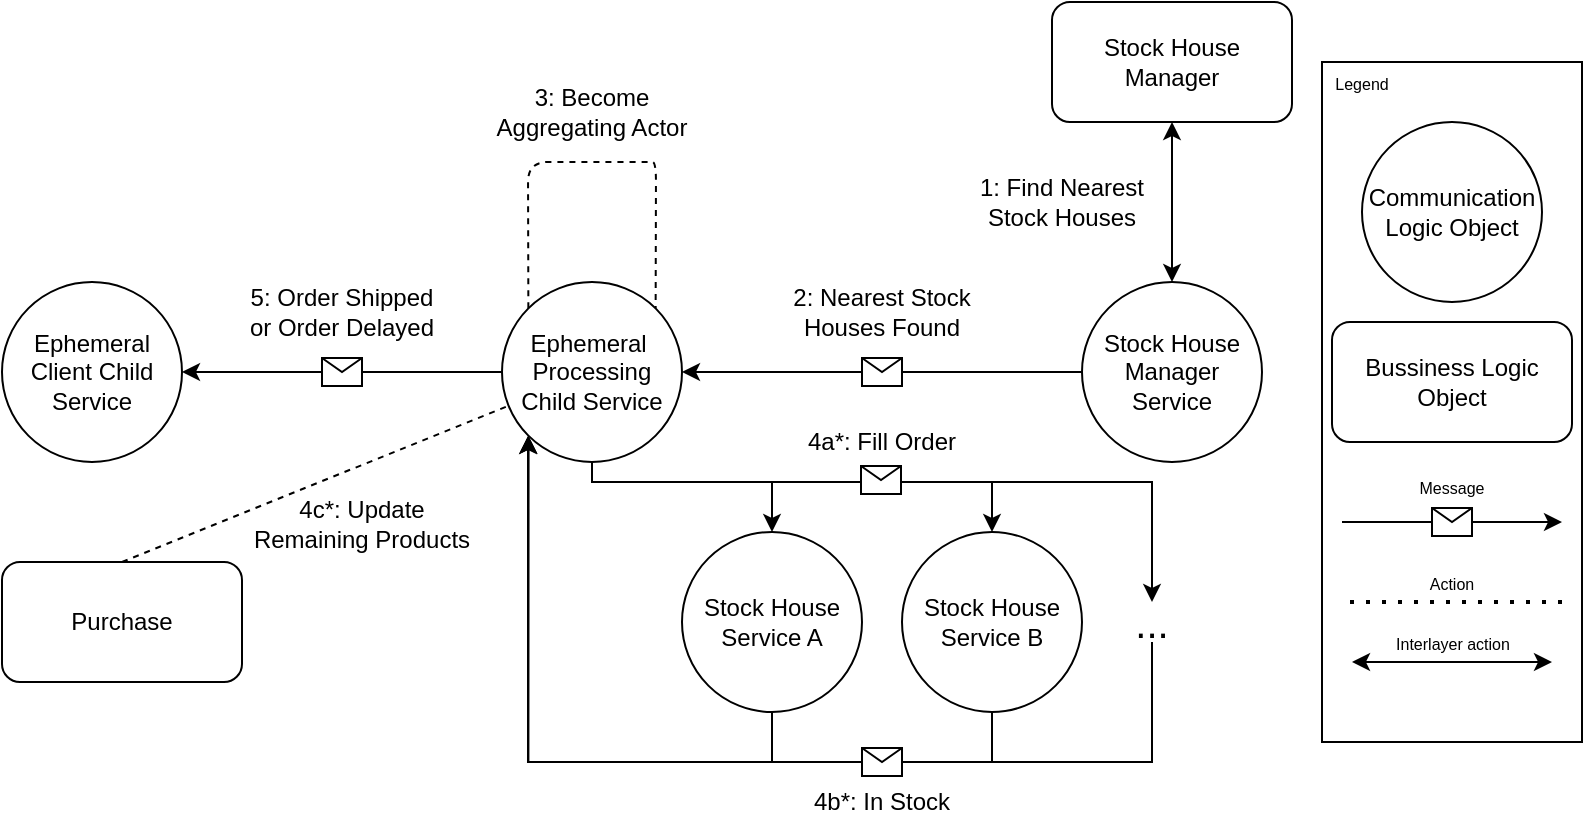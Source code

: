 <mxfile version="14.9.6" type="device"><diagram id="OUGzivBsXJu2f_ANEYC2" name="Page-1"><mxGraphModel dx="818" dy="488" grid="1" gridSize="10" guides="1" tooltips="1" connect="1" arrows="1" fold="1" page="1" pageScale="1" pageWidth="827" pageHeight="1169" math="0" shadow="0"><root><mxCell id="0"/><mxCell id="1" parent="0"/><mxCell id="-a-L-5x7pQr9l684SwNP-2" value="Ephemeral&lt;br&gt;Client Child Service" style="ellipse;whiteSpace=wrap;html=1;aspect=fixed;" parent="1" vertex="1"><mxGeometry x="140" y="200" width="90" height="90" as="geometry"/></mxCell><mxCell id="-a-L-5x7pQr9l684SwNP-12" value="Purchase" style="rounded=1;whiteSpace=wrap;html=1;" parent="1" vertex="1"><mxGeometry x="140" y="340" width="120" height="60" as="geometry"/></mxCell><mxCell id="qI22moWaNfvNnWK9b0CX-18" style="edgeStyle=orthogonalEdgeStyle;rounded=0;orthogonalLoop=1;jettySize=auto;html=1;entryX=0.5;entryY=0;entryDx=0;entryDy=0;" edge="1" parent="1" source="-a-L-5x7pQr9l684SwNP-23" target="qI22moWaNfvNnWK9b0CX-14"><mxGeometry relative="1" as="geometry"><Array as="points"><mxPoint x="435" y="300"/><mxPoint x="715" y="300"/></Array></mxGeometry></mxCell><mxCell id="qI22moWaNfvNnWK9b0CX-20" style="edgeStyle=orthogonalEdgeStyle;rounded=0;orthogonalLoop=1;jettySize=auto;html=1;entryX=0.5;entryY=0;entryDx=0;entryDy=0;" edge="1" parent="1" source="-a-L-5x7pQr9l684SwNP-23" target="qI22moWaNfvNnWK9b0CX-13"><mxGeometry relative="1" as="geometry"><Array as="points"><mxPoint x="435" y="300"/><mxPoint x="525" y="300"/></Array></mxGeometry></mxCell><mxCell id="-a-L-5x7pQr9l684SwNP-23" value="Ephemeral&amp;nbsp;&lt;br&gt;Processing&lt;br&gt;Child Service" style="ellipse;whiteSpace=wrap;html=1;aspect=fixed;" parent="1" vertex="1"><mxGeometry x="390" y="200" width="90" height="90" as="geometry"/></mxCell><mxCell id="-a-L-5x7pQr9l684SwNP-26" value="Stock House Manager Service" style="ellipse;whiteSpace=wrap;html=1;aspect=fixed;" parent="1" vertex="1"><mxGeometry x="680" y="200" width="90" height="90" as="geometry"/></mxCell><mxCell id="-a-L-5x7pQr9l684SwNP-32" value="" style="rounded=0;whiteSpace=wrap;html=1;" parent="1" vertex="1"><mxGeometry x="800" y="90" width="130" height="340" as="geometry"/></mxCell><mxCell id="-a-L-5x7pQr9l684SwNP-33" value="&lt;font style=&quot;font-size: 8px&quot;&gt;Legend&lt;/font&gt;" style="text;html=1;strokeColor=none;fillColor=none;align=center;verticalAlign=middle;whiteSpace=wrap;rounded=0;" parent="1" vertex="1"><mxGeometry x="800" y="90" width="40" height="20" as="geometry"/></mxCell><mxCell id="-a-L-5x7pQr9l684SwNP-34" style="edgeStyle=elbowEdgeStyle;rounded=0;orthogonalLoop=1;jettySize=auto;elbow=vertical;html=1;exitX=0.75;exitY=1;exitDx=0;exitDy=0;" parent="1" source="-a-L-5x7pQr9l684SwNP-33" target="-a-L-5x7pQr9l684SwNP-33" edge="1"><mxGeometry relative="1" as="geometry"/></mxCell><mxCell id="-a-L-5x7pQr9l684SwNP-35" value="Communication Logic Object" style="ellipse;whiteSpace=wrap;html=1;aspect=fixed;" parent="1" vertex="1"><mxGeometry x="820" y="120" width="90" height="90" as="geometry"/></mxCell><mxCell id="-a-L-5x7pQr9l684SwNP-36" value="Bussiness Logic Object" style="rounded=1;whiteSpace=wrap;html=1;" parent="1" vertex="1"><mxGeometry x="805" y="220" width="120" height="60" as="geometry"/></mxCell><mxCell id="-a-L-5x7pQr9l684SwNP-38" value="" style="endArrow=classic;html=1;" parent="1" edge="1"><mxGeometry relative="1" as="geometry"><mxPoint x="810" y="320" as="sourcePoint"/><mxPoint x="920" y="320" as="targetPoint"/></mxGeometry></mxCell><mxCell id="-a-L-5x7pQr9l684SwNP-39" value="" style="shape=message;html=1;outlineConnect=0;" parent="-a-L-5x7pQr9l684SwNP-38" vertex="1"><mxGeometry width="20" height="14" relative="1" as="geometry"><mxPoint x="-10" y="-7" as="offset"/></mxGeometry></mxCell><mxCell id="-a-L-5x7pQr9l684SwNP-41" value="&lt;font style=&quot;font-size: 8px&quot;&gt;Message&lt;/font&gt;" style="text;html=1;strokeColor=none;fillColor=none;align=center;verticalAlign=middle;whiteSpace=wrap;rounded=0;" parent="1" vertex="1"><mxGeometry x="845" y="291.5" width="40" height="20" as="geometry"/></mxCell><mxCell id="-a-L-5x7pQr9l684SwNP-42" value="" style="endArrow=none;dashed=1;html=1;dashPattern=1 3;strokeWidth=2;entryX=0.5;entryY=1;entryDx=0;entryDy=0;" parent="1" edge="1"><mxGeometry width="50" height="50" relative="1" as="geometry"><mxPoint x="920" y="360" as="sourcePoint"/><mxPoint x="810" y="360.0" as="targetPoint"/></mxGeometry></mxCell><mxCell id="-a-L-5x7pQr9l684SwNP-43" value="&lt;font style=&quot;font-size: 8px&quot;&gt;Action&lt;/font&gt;" style="text;html=1;strokeColor=none;fillColor=none;align=center;verticalAlign=middle;whiteSpace=wrap;rounded=0;" parent="1" vertex="1"><mxGeometry x="845" y="340" width="40" height="20" as="geometry"/></mxCell><mxCell id="-a-L-5x7pQr9l684SwNP-45" value="" style="endArrow=classic;startArrow=classic;html=1;exitX=0.5;exitY=0;exitDx=0;exitDy=0;" parent="1" edge="1"><mxGeometry width="50" height="50" relative="1" as="geometry"><mxPoint x="815" y="390.0" as="sourcePoint"/><mxPoint x="915" y="390" as="targetPoint"/></mxGeometry></mxCell><mxCell id="-a-L-5x7pQr9l684SwNP-46" value="&lt;font style=&quot;font-size: 8px&quot;&gt;Interlayer action&lt;/font&gt;" style="text;html=1;strokeColor=none;fillColor=none;align=center;verticalAlign=middle;whiteSpace=wrap;rounded=0;" parent="1" vertex="1"><mxGeometry x="827.5" y="370" width="75" height="20" as="geometry"/></mxCell><mxCell id="qI22moWaNfvNnWK9b0CX-1" value="Stock House Manager" style="rounded=1;whiteSpace=wrap;html=1;" vertex="1" parent="1"><mxGeometry x="665" y="60" width="120" height="60" as="geometry"/></mxCell><mxCell id="qI22moWaNfvNnWK9b0CX-2" value="" style="endArrow=classic;startArrow=classic;html=1;exitX=0.5;exitY=0;exitDx=0;exitDy=0;entryX=0.5;entryY=1;entryDx=0;entryDy=0;" edge="1" parent="1" source="-a-L-5x7pQr9l684SwNP-26" target="qI22moWaNfvNnWK9b0CX-1"><mxGeometry width="50" height="50" relative="1" as="geometry"><mxPoint x="185" y="200" as="sourcePoint"/><mxPoint x="185" y="120" as="targetPoint"/></mxGeometry></mxCell><mxCell id="qI22moWaNfvNnWK9b0CX-3" value="1: Find Nearest Stock Houses" style="text;html=1;strokeColor=none;fillColor=none;align=center;verticalAlign=middle;whiteSpace=wrap;rounded=0;" vertex="1" parent="1"><mxGeometry x="620" y="150" width="100" height="20" as="geometry"/></mxCell><mxCell id="qI22moWaNfvNnWK9b0CX-4" value="" style="endArrow=classic;html=1;exitX=0;exitY=0.5;exitDx=0;exitDy=0;entryX=1;entryY=0.5;entryDx=0;entryDy=0;" edge="1" parent="1" source="-a-L-5x7pQr9l684SwNP-26" target="-a-L-5x7pQr9l684SwNP-23"><mxGeometry relative="1" as="geometry"><mxPoint x="600" y="375" as="sourcePoint"/><mxPoint x="710" y="375" as="targetPoint"/><Array as="points"><mxPoint x="600" y="245"/></Array></mxGeometry></mxCell><mxCell id="qI22moWaNfvNnWK9b0CX-5" value="" style="shape=message;html=1;outlineConnect=0;" vertex="1" parent="qI22moWaNfvNnWK9b0CX-4"><mxGeometry width="20" height="14" relative="1" as="geometry"><mxPoint x="-10" y="-7" as="offset"/></mxGeometry></mxCell><mxCell id="qI22moWaNfvNnWK9b0CX-9" value="2: Nearest Stock Houses Found" style="text;html=1;strokeColor=none;fillColor=none;align=center;verticalAlign=middle;whiteSpace=wrap;rounded=0;" vertex="1" parent="1"><mxGeometry x="530" y="205" width="100" height="20" as="geometry"/></mxCell><mxCell id="qI22moWaNfvNnWK9b0CX-10" value="" style="endArrow=none;dashed=1;html=1;entryX=1;entryY=0;entryDx=0;entryDy=0;exitX=0;exitY=0;exitDx=0;exitDy=0;" edge="1" parent="1" source="-a-L-5x7pQr9l684SwNP-23" target="-a-L-5x7pQr9l684SwNP-23"><mxGeometry width="50" height="50" relative="1" as="geometry"><mxPoint x="400" y="200" as="sourcePoint"/><mxPoint x="450" y="150" as="targetPoint"/><Array as="points"><mxPoint x="403" y="140"/><mxPoint x="460" y="140"/><mxPoint x="467" y="140"/></Array></mxGeometry></mxCell><mxCell id="qI22moWaNfvNnWK9b0CX-11" value="3: Become Aggregating Actor" style="text;html=1;strokeColor=none;fillColor=none;align=center;verticalAlign=middle;whiteSpace=wrap;rounded=0;" vertex="1" parent="1"><mxGeometry x="385" y="105" width="100" height="20" as="geometry"/></mxCell><mxCell id="qI22moWaNfvNnWK9b0CX-12" value="Stock House Service B" style="ellipse;whiteSpace=wrap;html=1;aspect=fixed;" vertex="1" parent="1"><mxGeometry x="590" y="325" width="90" height="90" as="geometry"/></mxCell><mxCell id="qI22moWaNfvNnWK9b0CX-22" style="edgeStyle=orthogonalEdgeStyle;rounded=0;orthogonalLoop=1;jettySize=auto;html=1;" edge="1" parent="1" source="qI22moWaNfvNnWK9b0CX-13"><mxGeometry relative="1" as="geometry"><mxPoint x="403" y="277" as="targetPoint"/><Array as="points"><mxPoint x="525" y="440"/><mxPoint x="403" y="440"/></Array></mxGeometry></mxCell><mxCell id="qI22moWaNfvNnWK9b0CX-13" value="Stock House Service A" style="ellipse;whiteSpace=wrap;html=1;aspect=fixed;" vertex="1" parent="1"><mxGeometry x="480" y="325" width="90" height="90" as="geometry"/></mxCell><mxCell id="qI22moWaNfvNnWK9b0CX-25" style="edgeStyle=orthogonalEdgeStyle;rounded=0;orthogonalLoop=1;jettySize=auto;html=1;entryX=0;entryY=1;entryDx=0;entryDy=0;" edge="1" parent="1" source="qI22moWaNfvNnWK9b0CX-14" target="-a-L-5x7pQr9l684SwNP-23"><mxGeometry relative="1" as="geometry"><Array as="points"><mxPoint x="715" y="440"/><mxPoint x="403" y="440"/></Array></mxGeometry></mxCell><mxCell id="qI22moWaNfvNnWK9b0CX-14" value="&lt;font style=&quot;font-size: 20px&quot;&gt;...&lt;/font&gt;" style="text;html=1;strokeColor=none;fillColor=none;align=center;verticalAlign=middle;whiteSpace=wrap;rounded=0;" vertex="1" parent="1"><mxGeometry x="690" y="360" width="50" height="20" as="geometry"/></mxCell><mxCell id="qI22moWaNfvNnWK9b0CX-15" value="" style="endArrow=classic;html=1;exitX=0.5;exitY=1;exitDx=0;exitDy=0;entryX=0.5;entryY=0;entryDx=0;entryDy=0;rounded=0;" edge="1" parent="1" source="-a-L-5x7pQr9l684SwNP-23" target="qI22moWaNfvNnWK9b0CX-12"><mxGeometry relative="1" as="geometry"><mxPoint x="480" y="364.5" as="sourcePoint"/><mxPoint x="280" y="364.5" as="targetPoint"/><Array as="points"><mxPoint x="435" y="300"/><mxPoint x="635" y="300"/></Array></mxGeometry></mxCell><mxCell id="qI22moWaNfvNnWK9b0CX-16" value="" style="shape=message;html=1;outlineConnect=0;" vertex="1" parent="qI22moWaNfvNnWK9b0CX-15"><mxGeometry width="20" height="14" relative="1" as="geometry"><mxPoint x="27" y="-8" as="offset"/></mxGeometry></mxCell><mxCell id="qI22moWaNfvNnWK9b0CX-21" value="4a*: Fill Order" style="text;html=1;strokeColor=none;fillColor=none;align=center;verticalAlign=middle;whiteSpace=wrap;rounded=0;" vertex="1" parent="1"><mxGeometry x="480" y="270" width="200" height="20" as="geometry"/></mxCell><mxCell id="qI22moWaNfvNnWK9b0CX-23" value="" style="endArrow=classic;html=1;exitX=0.5;exitY=1;exitDx=0;exitDy=0;entryX=0;entryY=1;entryDx=0;entryDy=0;rounded=0;" edge="1" parent="1" source="qI22moWaNfvNnWK9b0CX-12" target="-a-L-5x7pQr9l684SwNP-23"><mxGeometry relative="1" as="geometry"><mxPoint x="650.0" y="510" as="sourcePoint"/><mxPoint x="450.0" y="510" as="targetPoint"/><Array as="points"><mxPoint x="635" y="440"/><mxPoint x="403" y="440"/></Array></mxGeometry></mxCell><mxCell id="qI22moWaNfvNnWK9b0CX-24" value="" style="shape=message;html=1;outlineConnect=0;" vertex="1" parent="qI22moWaNfvNnWK9b0CX-23"><mxGeometry width="20" height="14" relative="1" as="geometry"><mxPoint x="120" y="-7" as="offset"/></mxGeometry></mxCell><mxCell id="qI22moWaNfvNnWK9b0CX-27" value="4b*: In Stock" style="text;html=1;strokeColor=none;fillColor=none;align=center;verticalAlign=middle;whiteSpace=wrap;rounded=0;" vertex="1" parent="1"><mxGeometry x="480" y="450" width="200" height="20" as="geometry"/></mxCell><mxCell id="qI22moWaNfvNnWK9b0CX-30" value="" style="endArrow=classic;html=1;exitX=0;exitY=0.5;exitDx=0;exitDy=0;entryX=1;entryY=0.5;entryDx=0;entryDy=0;" edge="1" parent="1" source="-a-L-5x7pQr9l684SwNP-23" target="-a-L-5x7pQr9l684SwNP-2"><mxGeometry relative="1" as="geometry"><mxPoint x="385.0" y="325" as="sourcePoint"/><mxPoint x="185.0" y="325" as="targetPoint"/><Array as="points"/></mxGeometry></mxCell><mxCell id="qI22moWaNfvNnWK9b0CX-31" value="" style="shape=message;html=1;outlineConnect=0;" vertex="1" parent="qI22moWaNfvNnWK9b0CX-30"><mxGeometry width="20" height="14" relative="1" as="geometry"><mxPoint x="-10" y="-7" as="offset"/></mxGeometry></mxCell><mxCell id="qI22moWaNfvNnWK9b0CX-34" value="4c*: Update &lt;br&gt;Remaining Products" style="text;html=1;strokeColor=none;fillColor=none;align=center;verticalAlign=middle;whiteSpace=wrap;rounded=0;" vertex="1" parent="1"><mxGeometry x="220" y="310.5" width="200" height="20" as="geometry"/></mxCell><mxCell id="qI22moWaNfvNnWK9b0CX-35" value="" style="endArrow=none;dashed=1;html=1;exitX=0.5;exitY=0;exitDx=0;exitDy=0;" edge="1" parent="1" source="-a-L-5x7pQr9l684SwNP-12" target="-a-L-5x7pQr9l684SwNP-23"><mxGeometry width="50" height="50" relative="1" as="geometry"><mxPoint x="220" y="360" as="sourcePoint"/><mxPoint x="270" y="310" as="targetPoint"/></mxGeometry></mxCell><mxCell id="qI22moWaNfvNnWK9b0CX-36" value="5: Order Shipped or Order Delayed" style="text;html=1;strokeColor=none;fillColor=none;align=center;verticalAlign=middle;whiteSpace=wrap;rounded=0;" vertex="1" parent="1"><mxGeometry x="260" y="205" width="100" height="20" as="geometry"/></mxCell></root></mxGraphModel></diagram></mxfile>